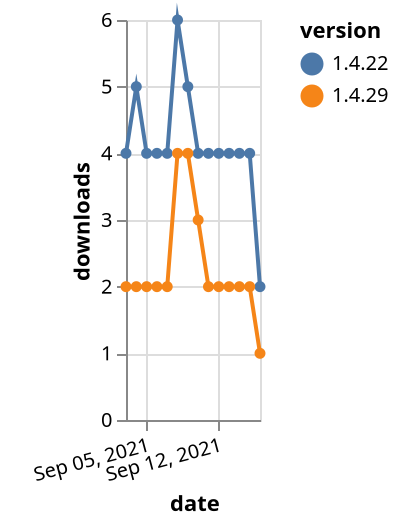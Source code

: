 {"$schema": "https://vega.github.io/schema/vega-lite/v5.json", "description": "A simple bar chart with embedded data.", "data": {"values": [{"date": "2021-09-03", "total": 7980, "delta": 4, "version": "1.4.22"}, {"date": "2021-09-04", "total": 7985, "delta": 5, "version": "1.4.22"}, {"date": "2021-09-05", "total": 7989, "delta": 4, "version": "1.4.22"}, {"date": "2021-09-06", "total": 7993, "delta": 4, "version": "1.4.22"}, {"date": "2021-09-07", "total": 7997, "delta": 4, "version": "1.4.22"}, {"date": "2021-09-08", "total": 8003, "delta": 6, "version": "1.4.22"}, {"date": "2021-09-09", "total": 8008, "delta": 5, "version": "1.4.22"}, {"date": "2021-09-10", "total": 8012, "delta": 4, "version": "1.4.22"}, {"date": "2021-09-11", "total": 8016, "delta": 4, "version": "1.4.22"}, {"date": "2021-09-12", "total": 8020, "delta": 4, "version": "1.4.22"}, {"date": "2021-09-13", "total": 8024, "delta": 4, "version": "1.4.22"}, {"date": "2021-09-14", "total": 8028, "delta": 4, "version": "1.4.22"}, {"date": "2021-09-15", "total": 8032, "delta": 4, "version": "1.4.22"}, {"date": "2021-09-16", "total": 8034, "delta": 2, "version": "1.4.22"}, {"date": "2021-09-03", "total": 3926, "delta": 2, "version": "1.4.29"}, {"date": "2021-09-04", "total": 3928, "delta": 2, "version": "1.4.29"}, {"date": "2021-09-05", "total": 3930, "delta": 2, "version": "1.4.29"}, {"date": "2021-09-06", "total": 3932, "delta": 2, "version": "1.4.29"}, {"date": "2021-09-07", "total": 3934, "delta": 2, "version": "1.4.29"}, {"date": "2021-09-08", "total": 3938, "delta": 4, "version": "1.4.29"}, {"date": "2021-09-09", "total": 3942, "delta": 4, "version": "1.4.29"}, {"date": "2021-09-10", "total": 3945, "delta": 3, "version": "1.4.29"}, {"date": "2021-09-11", "total": 3947, "delta": 2, "version": "1.4.29"}, {"date": "2021-09-12", "total": 3949, "delta": 2, "version": "1.4.29"}, {"date": "2021-09-13", "total": 3951, "delta": 2, "version": "1.4.29"}, {"date": "2021-09-14", "total": 3953, "delta": 2, "version": "1.4.29"}, {"date": "2021-09-15", "total": 3955, "delta": 2, "version": "1.4.29"}, {"date": "2021-09-16", "total": 3956, "delta": 1, "version": "1.4.29"}]}, "width": "container", "mark": {"type": "line", "point": {"filled": true}}, "encoding": {"x": {"field": "date", "type": "temporal", "timeUnit": "yearmonthdate", "title": "date", "axis": {"labelAngle": -15}}, "y": {"field": "delta", "type": "quantitative", "title": "downloads"}, "color": {"field": "version", "type": "nominal"}, "tooltip": {"field": "delta"}}}